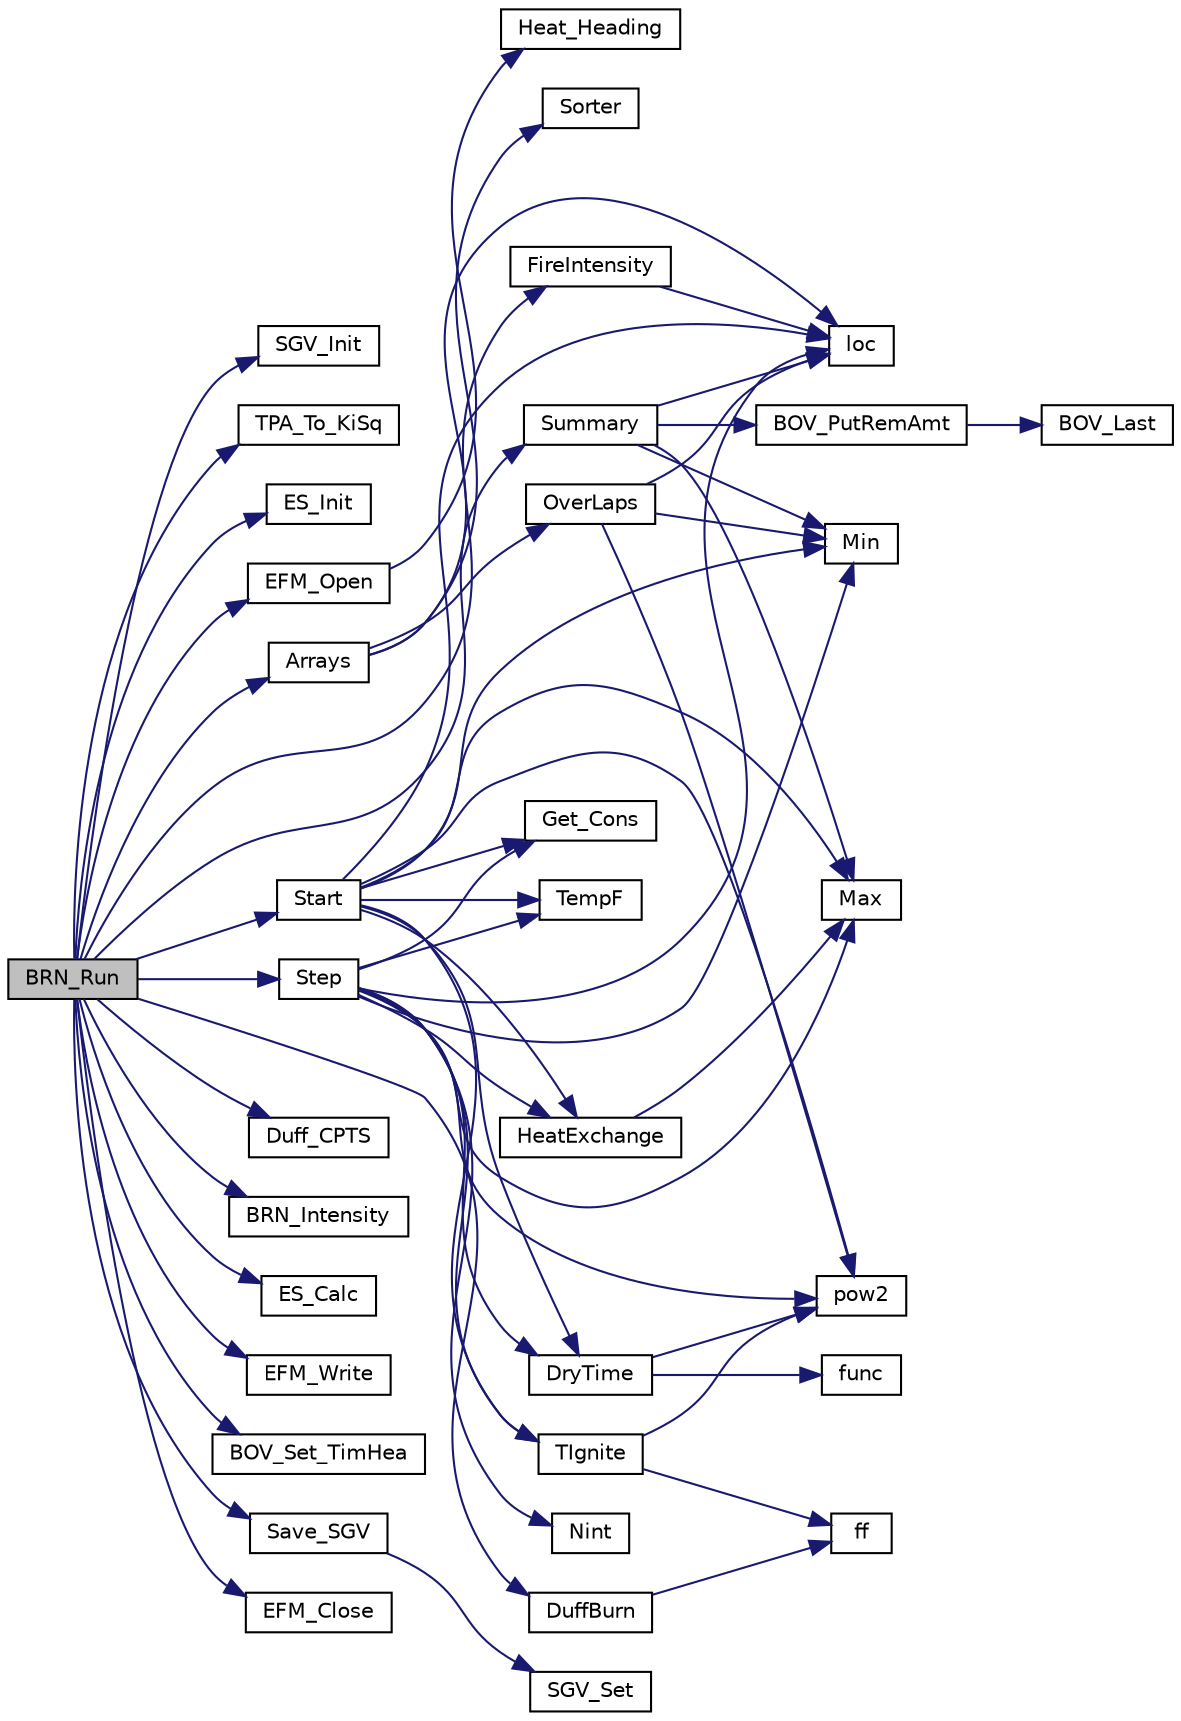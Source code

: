 digraph "BRN_Run"
{
  edge [fontname="Helvetica",fontsize="10",labelfontname="Helvetica",labelfontsize="10"];
  node [fontname="Helvetica",fontsize="10",shape=record];
  rankdir="LR";
  Node1 [label="BRN_Run",height=0.2,width=0.4,color="black", fillcolor="grey75", style="filled", fontcolor="black"];
  Node1 -> Node2 [color="midnightblue",fontsize="10",style="solid",fontname="Helvetica"];
  Node2 [label="SGV_Init",height=0.2,width=0.4,color="black", fillcolor="white", style="filled",URL="$fof__sgv_8c.html#ac55e3c24f7fa0b7261640b74e552e8ae"];
  Node1 -> Node3 [color="midnightblue",fontsize="10",style="solid",fontname="Helvetica"];
  Node3 [label="TPA_To_KiSq",height=0.2,width=0.4,color="black", fillcolor="white", style="filled",URL="$fof__util_8c.html#ab66b71a54ead81a0010519c7e416121d"];
  Node1 -> Node4 [color="midnightblue",fontsize="10",style="solid",fontname="Helvetica"];
  Node4 [label="ES_Init",height=0.2,width=0.4,color="black", fillcolor="white", style="filled",URL="$bur__brn_8c.html#aeaf6d18030a51d21834b053f0d970575"];
  Node1 -> Node5 [color="midnightblue",fontsize="10",style="solid",fontname="Helvetica"];
  Node5 [label="EFM_Open",height=0.2,width=0.4,color="black", fillcolor="white", style="filled",URL="$bur__brn_8c.html#a77e0496a80295d6d9d299a46fd026421"];
  Node5 -> Node6 [color="midnightblue",fontsize="10",style="solid",fontname="Helvetica"];
  Node6 [label="Heat_Heading",height=0.2,width=0.4,color="black", fillcolor="white", style="filled",URL="$bur__brn_8c.html#a91512eed9881759556bef7fcc28a7be5"];
  Node1 -> Node7 [color="midnightblue",fontsize="10",style="solid",fontname="Helvetica"];
  Node7 [label="Arrays",height=0.2,width=0.4,color="black", fillcolor="white", style="filled",URL="$bur__brn_8c.html#ad8a0468d7e378b40f035d2460a2a670f"];
  Node7 -> Node8 [color="midnightblue",fontsize="10",style="solid",fontname="Helvetica"];
  Node8 [label="Sorter",height=0.2,width=0.4,color="black", fillcolor="white", style="filled",URL="$bur__brn_8c.html#a6487fedcaeda8740bb6c976309f875a7"];
  Node7 -> Node9 [color="midnightblue",fontsize="10",style="solid",fontname="Helvetica"];
  Node9 [label="OverLaps",height=0.2,width=0.4,color="black", fillcolor="white", style="filled",URL="$bur__brn_8c.html#aaae4320cd30f02a6abb7f67b98d6f839"];
  Node9 -> Node10 [color="midnightblue",fontsize="10",style="solid",fontname="Helvetica"];
  Node10 [label="loc",height=0.2,width=0.4,color="black", fillcolor="white", style="filled",URL="$bur__brn_8c.html#a3c8b7f0fcc184328ecbdff756e8bb21a"];
  Node9 -> Node11 [color="midnightblue",fontsize="10",style="solid",fontname="Helvetica"];
  Node11 [label="pow2",height=0.2,width=0.4,color="black", fillcolor="white", style="filled",URL="$bur__brn_8c.html#af1264880bf4b0941f3855bd7d5cbf1aa"];
  Node9 -> Node12 [color="midnightblue",fontsize="10",style="solid",fontname="Helvetica"];
  Node12 [label="Min",height=0.2,width=0.4,color="black", fillcolor="white", style="filled",URL="$bur__brn_8c.html#a0e70cfda35b505c318014730ce6ec883"];
  Node7 -> Node10 [color="midnightblue",fontsize="10",style="solid",fontname="Helvetica"];
  Node1 -> Node13 [color="midnightblue",fontsize="10",style="solid",fontname="Helvetica"];
  Node13 [label="DuffBurn",height=0.2,width=0.4,color="black", fillcolor="white", style="filled",URL="$bur__brn_8c.html#a1e21606fd54e4513593b43c01c47b798"];
  Node13 -> Node14 [color="midnightblue",fontsize="10",style="solid",fontname="Helvetica"];
  Node14 [label="ff",height=0.2,width=0.4,color="black", fillcolor="white", style="filled",URL="$bur__brn_8c.html#a2d9de390e0eb72f263bb065db39a0115"];
  Node1 -> Node15 [color="midnightblue",fontsize="10",style="solid",fontname="Helvetica"];
  Node15 [label="Start",height=0.2,width=0.4,color="black", fillcolor="white", style="filled",URL="$bur__brn_8c.html#a420d4d97ace9bf91da7e20c07da4fb3f"];
  Node15 -> Node10 [color="midnightblue",fontsize="10",style="solid",fontname="Helvetica"];
  Node15 -> Node16 [color="midnightblue",fontsize="10",style="solid",fontname="Helvetica"];
  Node16 [label="TempF",height=0.2,width=0.4,color="black", fillcolor="white", style="filled",URL="$bur__brn_8c.html#a504f4cbfcd0a016af013c37922881c36"];
  Node15 -> Node17 [color="midnightblue",fontsize="10",style="solid",fontname="Helvetica"];
  Node17 [label="HeatExchange",height=0.2,width=0.4,color="black", fillcolor="white", style="filled",URL="$bur__brn_8c.html#a006c3d4573fe3e3c2c7f67a12f8355ef"];
  Node17 -> Node18 [color="midnightblue",fontsize="10",style="solid",fontname="Helvetica"];
  Node18 [label="Max",height=0.2,width=0.4,color="black", fillcolor="white", style="filled",URL="$bur__brn_8c.html#a0037c55efa9a8b83966af3da8b1e9abf"];
  Node15 -> Node19 [color="midnightblue",fontsize="10",style="solid",fontname="Helvetica"];
  Node19 [label="DryTime",height=0.2,width=0.4,color="black", fillcolor="white", style="filled",URL="$bur__brn_8c.html#ae7ca47822caaac872f0dd0b8151fcec3"];
  Node19 -> Node20 [color="midnightblue",fontsize="10",style="solid",fontname="Helvetica"];
  Node20 [label="func",height=0.2,width=0.4,color="black", fillcolor="white", style="filled",URL="$bur__brn_8c.html#a953d8bd7000bd606685e6dabfc02e52a"];
  Node19 -> Node11 [color="midnightblue",fontsize="10",style="solid",fontname="Helvetica"];
  Node15 -> Node11 [color="midnightblue",fontsize="10",style="solid",fontname="Helvetica"];
  Node15 -> Node18 [color="midnightblue",fontsize="10",style="solid",fontname="Helvetica"];
  Node15 -> Node21 [color="midnightblue",fontsize="10",style="solid",fontname="Helvetica"];
  Node21 [label="TIgnite",height=0.2,width=0.4,color="black", fillcolor="white", style="filled",URL="$bur__brn_8c.html#a8c5a8e5847fb5f3d86d7d628e6d984a5"];
  Node21 -> Node14 [color="midnightblue",fontsize="10",style="solid",fontname="Helvetica"];
  Node21 -> Node11 [color="midnightblue",fontsize="10",style="solid",fontname="Helvetica"];
  Node15 -> Node12 [color="midnightblue",fontsize="10",style="solid",fontname="Helvetica"];
  Node15 -> Node22 [color="midnightblue",fontsize="10",style="solid",fontname="Helvetica"];
  Node22 [label="Get_Cons",height=0.2,width=0.4,color="black", fillcolor="white", style="filled",URL="$bur__brn_8c.html#a72ad8a53c5a551c2ea5e4126b1b1c6bc"];
  Node1 -> Node23 [color="midnightblue",fontsize="10",style="solid",fontname="Helvetica"];
  Node23 [label="FireIntensity",height=0.2,width=0.4,color="black", fillcolor="white", style="filled",URL="$bur__brn_8c.html#a074a9af8304e6bacfdd7eac776b8b11d"];
  Node23 -> Node10 [color="midnightblue",fontsize="10",style="solid",fontname="Helvetica"];
  Node1 -> Node24 [color="midnightblue",fontsize="10",style="solid",fontname="Helvetica"];
  Node24 [label="Duff_CPTS",height=0.2,width=0.4,color="black", fillcolor="white", style="filled",URL="$bur__brn_8c.html#a5d92351021a2e17933df1a375026af96"];
  Node1 -> Node25 [color="midnightblue",fontsize="10",style="solid",fontname="Helvetica"];
  Node25 [label="BRN_Intensity",height=0.2,width=0.4,color="black", fillcolor="white", style="filled",URL="$bur__brn_8c.html#aa1e8aec936f8cc9e962fa2c10bb91904"];
  Node1 -> Node26 [color="midnightblue",fontsize="10",style="solid",fontname="Helvetica"];
  Node26 [label="ES_Calc",height=0.2,width=0.4,color="black", fillcolor="white", style="filled",URL="$bur__brn_8c.html#aa5df4c584293df9241d1944005299795"];
  Node1 -> Node27 [color="midnightblue",fontsize="10",style="solid",fontname="Helvetica"];
  Node27 [label="EFM_Write",height=0.2,width=0.4,color="black", fillcolor="white", style="filled",URL="$bur__brn_8c.html#a6e645f98a9ef65557dbb2199ca98f58f"];
  Node1 -> Node28 [color="midnightblue",fontsize="10",style="solid",fontname="Helvetica"];
  Node28 [label="BOV_Set_TimHea",height=0.2,width=0.4,color="black", fillcolor="white", style="filled",URL="$bur__bov_8c.html#acddc1562e97e5cc1faa5109d164ce5c6"];
  Node1 -> Node29 [color="midnightblue",fontsize="10",style="solid",fontname="Helvetica"];
  Node29 [label="Save_SGV",height=0.2,width=0.4,color="black", fillcolor="white", style="filled",URL="$bur__brn_8c.html#a9903496d2a7a517d589171a5f9e9b4fc"];
  Node29 -> Node30 [color="midnightblue",fontsize="10",style="solid",fontname="Helvetica"];
  Node30 [label="SGV_Set",height=0.2,width=0.4,color="black", fillcolor="white", style="filled",URL="$fof__sgv_8c.html#a7f1df8580ffa5907452a570bb2dc349f"];
  Node1 -> Node31 [color="midnightblue",fontsize="10",style="solid",fontname="Helvetica"];
  Node31 [label="Step",height=0.2,width=0.4,color="black", fillcolor="white", style="filled",URL="$bur__brn_8c.html#aba3deda9b9463debb5f59e51165098d1"];
  Node31 -> Node10 [color="midnightblue",fontsize="10",style="solid",fontname="Helvetica"];
  Node31 -> Node22 [color="midnightblue",fontsize="10",style="solid",fontname="Helvetica"];
  Node31 -> Node16 [color="midnightblue",fontsize="10",style="solid",fontname="Helvetica"];
  Node31 -> Node17 [color="midnightblue",fontsize="10",style="solid",fontname="Helvetica"];
  Node31 -> Node18 [color="midnightblue",fontsize="10",style="solid",fontname="Helvetica"];
  Node31 -> Node32 [color="midnightblue",fontsize="10",style="solid",fontname="Helvetica"];
  Node32 [label="Nint",height=0.2,width=0.4,color="black", fillcolor="white", style="filled",URL="$bur__brn_8c.html#ad286b369ed79f2f813fc1a6cc810acd2"];
  Node31 -> Node11 [color="midnightblue",fontsize="10",style="solid",fontname="Helvetica"];
  Node31 -> Node12 [color="midnightblue",fontsize="10",style="solid",fontname="Helvetica"];
  Node31 -> Node21 [color="midnightblue",fontsize="10",style="solid",fontname="Helvetica"];
  Node31 -> Node19 [color="midnightblue",fontsize="10",style="solid",fontname="Helvetica"];
  Node1 -> Node33 [color="midnightblue",fontsize="10",style="solid",fontname="Helvetica"];
  Node33 [label="Summary",height=0.2,width=0.4,color="black", fillcolor="white", style="filled",URL="$bur__brn_8c.html#aad76dce261e096d6f3426ebe944e0b35"];
  Node33 -> Node10 [color="midnightblue",fontsize="10",style="solid",fontname="Helvetica"];
  Node33 -> Node12 [color="midnightblue",fontsize="10",style="solid",fontname="Helvetica"];
  Node33 -> Node18 [color="midnightblue",fontsize="10",style="solid",fontname="Helvetica"];
  Node33 -> Node34 [color="midnightblue",fontsize="10",style="solid",fontname="Helvetica"];
  Node34 [label="BOV_PutRemAmt",height=0.2,width=0.4,color="black", fillcolor="white", style="filled",URL="$bur__bov_8c.html#a8271618b1be151d75c2760a918a511aa"];
  Node34 -> Node35 [color="midnightblue",fontsize="10",style="solid",fontname="Helvetica"];
  Node35 [label="BOV_Last",height=0.2,width=0.4,color="black", fillcolor="white", style="filled",URL="$bur__bov_8c.html#ae077167ab00748b032ffb19f6419b55b"];
  Node1 -> Node36 [color="midnightblue",fontsize="10",style="solid",fontname="Helvetica"];
  Node36 [label="EFM_Close",height=0.2,width=0.4,color="black", fillcolor="white", style="filled",URL="$bur__brn_8c.html#a929cf029018ec923e3e6e99dee6f5d59"];
}
